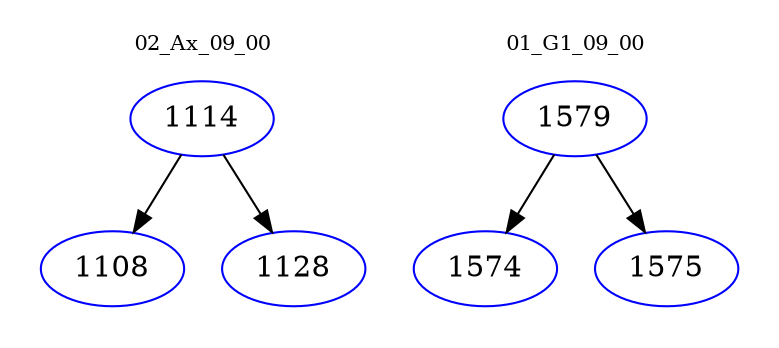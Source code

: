 digraph{
subgraph cluster_0 {
color = white
label = "02_Ax_09_00";
fontsize=10;
T0_1114 [label="1114", color="blue"]
T0_1114 -> T0_1108 [color="black"]
T0_1108 [label="1108", color="blue"]
T0_1114 -> T0_1128 [color="black"]
T0_1128 [label="1128", color="blue"]
}
subgraph cluster_1 {
color = white
label = "01_G1_09_00";
fontsize=10;
T1_1579 [label="1579", color="blue"]
T1_1579 -> T1_1574 [color="black"]
T1_1574 [label="1574", color="blue"]
T1_1579 -> T1_1575 [color="black"]
T1_1575 [label="1575", color="blue"]
}
}
